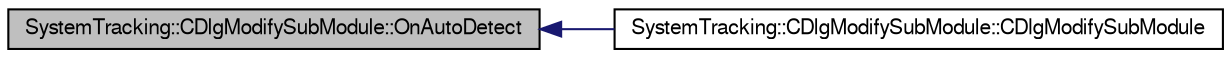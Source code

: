 digraph G
{
  edge [fontname="FreeSans",fontsize="10",labelfontname="FreeSans",labelfontsize="10"];
  node [fontname="FreeSans",fontsize="10",shape=record];
  rankdir="LR";
  Node1 [label="SystemTracking::CDlgModifySubModule::OnAutoDetect",height=0.2,width=0.4,color="black", fillcolor="grey75", style="filled" fontcolor="black"];
  Node1 -> Node2 [dir="back",color="midnightblue",fontsize="10",style="solid"];
  Node2 [label="SystemTracking::CDlgModifySubModule::CDlgModifySubModule",height=0.2,width=0.4,color="black", fillcolor="white", style="filled",URL="$classSystemTracking_1_1CDlgModifySubModule.html#ad4fe1cd27b392b4a1a8f0f18f2a7287b",tooltip="Default constructor."];
}
